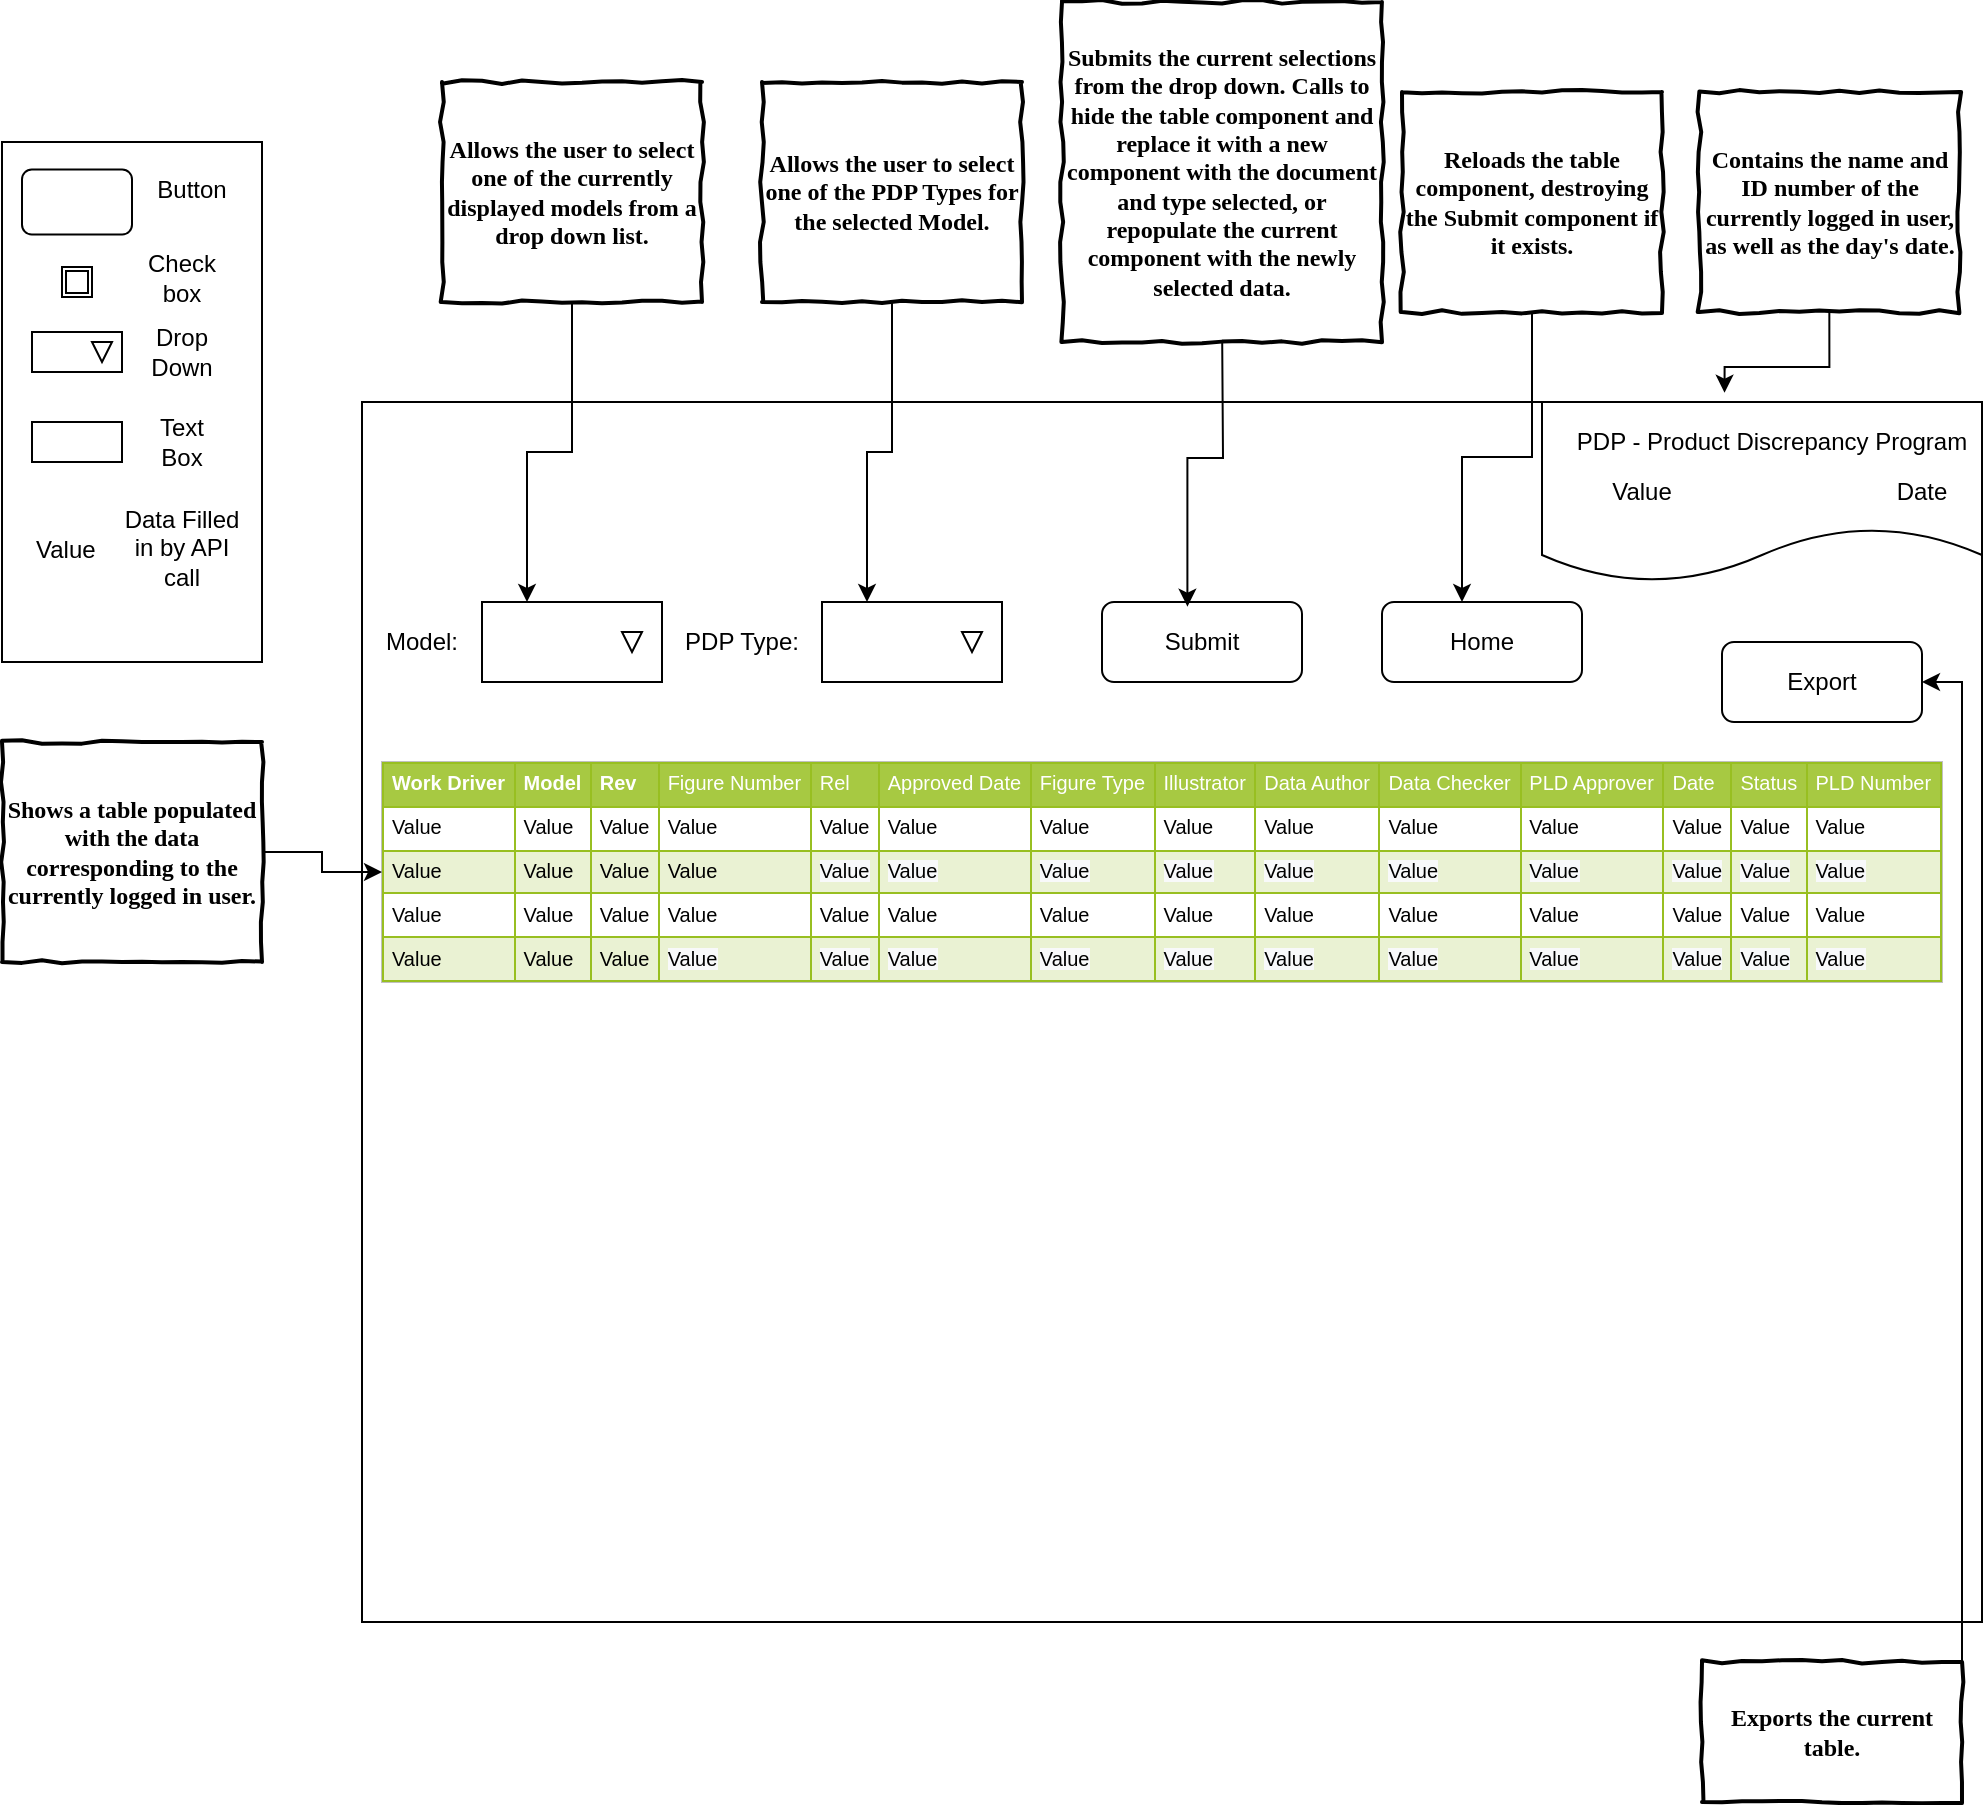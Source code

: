 <mxfile version="12.5.4" type="device"><diagram id="VdrxEoo0eKEBxt20CpD3" name="Page-1"><mxGraphModel dx="1584" dy="728" grid="1" gridSize="10" guides="1" tooltips="1" connect="1" arrows="1" fold="1" page="1" pageScale="1" pageWidth="850" pageHeight="1100" math="0" shadow="0"><root><mxCell id="0"/><mxCell id="1" parent="0"/><mxCell id="2qrqVMrkHnaqbFeeKf9X-1" value="" style="rounded=0;whiteSpace=wrap;html=1;" parent="1" vertex="1"><mxGeometry x="20" y="290" width="810" height="610" as="geometry"/></mxCell><mxCell id="2qrqVMrkHnaqbFeeKf9X-3" value="&lt;table border=&quot;1&quot; width=&quot;100%&quot; cellpadding=&quot;4&quot; style=&quot;width: 100% ; height: 100% ; border-collapse: collapse&quot;&gt;&lt;tbody style=&quot;font-size: 10px&quot;&gt;&lt;tr style=&quot;background-color: #a7c942 ; color: #ffffff ; border: 1px solid #98bf21&quot;&gt;&lt;th align=&quot;left&quot;&gt;Work Driver&lt;/th&gt;&lt;th align=&quot;left&quot;&gt;Model&lt;/th&gt;&lt;th align=&quot;left&quot;&gt;Rev&lt;/th&gt;&lt;td&gt;Figure Number&lt;/td&gt;&lt;td&gt;Rel&lt;/td&gt;&lt;td&gt;Approved Date&lt;/td&gt;&lt;td&gt;Figure Type&lt;/td&gt;&lt;td&gt;Illustrator&lt;/td&gt;&lt;td&gt;Data Author&lt;/td&gt;&lt;td&gt;Data Checker&lt;/td&gt;&lt;td&gt;PLD Approver&lt;/td&gt;&lt;td&gt;Date&lt;/td&gt;&lt;td&gt;Status&lt;/td&gt;&lt;td&gt;PLD Number&lt;/td&gt;&lt;/tr&gt;&lt;tr style=&quot;border: 1px solid #98bf21&quot;&gt;&lt;td&gt;Value&lt;/td&gt;&lt;td&gt;Value&lt;/td&gt;&lt;td&gt;Value&lt;/td&gt;&lt;td&gt;Value&lt;/td&gt;&lt;td&gt;Value&lt;br&gt;&lt;/td&gt;&lt;td&gt;Value&lt;br&gt;&lt;/td&gt;&lt;td&gt;Value&lt;br&gt;&lt;/td&gt;&lt;td&gt;Value&lt;br&gt;&lt;/td&gt;&lt;td&gt;Value&lt;br&gt;&lt;/td&gt;&lt;td&gt;Value&lt;br&gt;&lt;/td&gt;&lt;td&gt;Value&lt;br&gt;&lt;/td&gt;&lt;td&gt;Value&lt;br&gt;&lt;/td&gt;&lt;td&gt;Value&lt;br&gt;&lt;/td&gt;&lt;td&gt;Value&lt;br&gt;&lt;/td&gt;&lt;/tr&gt;&lt;tr style=&quot;background-color: #eaf2d3 ; border: 1px solid #98bf21&quot;&gt;&lt;td&gt;Value&lt;/td&gt;&lt;td&gt;Value&lt;/td&gt;&lt;td&gt;Value&lt;/td&gt;&lt;td&gt;Value&lt;/td&gt;&lt;td&gt;&lt;span style=&quot;background-color: rgb(248 , 249 , 250)&quot;&gt;Value&lt;/span&gt;&lt;br&gt;&lt;/td&gt;&lt;td&gt;&lt;span style=&quot;background-color: rgb(248 , 249 , 250)&quot;&gt;Value&lt;/span&gt;&lt;br&gt;&lt;/td&gt;&lt;td&gt;&lt;span style=&quot;background-color: rgb(248 , 249 , 250)&quot;&gt;Value&lt;/span&gt;&lt;br&gt;&lt;/td&gt;&lt;td&gt;&lt;span style=&quot;background-color: rgb(248 , 249 , 250)&quot;&gt;Value&lt;/span&gt;&lt;br&gt;&lt;/td&gt;&lt;td&gt;&lt;span style=&quot;background-color: rgb(248 , 249 , 250)&quot;&gt;Value&lt;/span&gt;&lt;br&gt;&lt;/td&gt;&lt;td&gt;&lt;span style=&quot;background-color: rgb(248 , 249 , 250)&quot;&gt;Value&lt;/span&gt;&lt;br&gt;&lt;/td&gt;&lt;td&gt;&lt;span style=&quot;background-color: rgb(248 , 249 , 250)&quot;&gt;Value&lt;/span&gt;&lt;br&gt;&lt;/td&gt;&lt;td&gt;&lt;span style=&quot;background-color: rgb(248 , 249 , 250)&quot;&gt;Value&lt;/span&gt;&lt;br&gt;&lt;/td&gt;&lt;td&gt;&lt;span style=&quot;background-color: rgb(248 , 249 , 250)&quot;&gt;Value&lt;/span&gt;&lt;br&gt;&lt;/td&gt;&lt;td&gt;&lt;span style=&quot;background-color: rgb(248 , 249 , 250)&quot;&gt;Value&lt;/span&gt;&lt;br&gt;&lt;/td&gt;&lt;/tr&gt;&lt;tr style=&quot;border: 1px solid #98bf21&quot;&gt;&lt;td&gt;Value&lt;/td&gt;&lt;td&gt;Value&lt;/td&gt;&lt;td&gt;Value&lt;/td&gt;&lt;td&gt;Value&lt;br&gt;&lt;/td&gt;&lt;td&gt;Value&lt;br&gt;&lt;/td&gt;&lt;td&gt;Value&lt;br&gt;&lt;/td&gt;&lt;td&gt;Value&lt;br&gt;&lt;/td&gt;&lt;td&gt;Value&lt;br&gt;&lt;/td&gt;&lt;td&gt;Value&lt;br&gt;&lt;/td&gt;&lt;td&gt;Value&lt;br&gt;&lt;/td&gt;&lt;td&gt;Value&lt;br&gt;&lt;/td&gt;&lt;td&gt;Value&lt;br&gt;&lt;/td&gt;&lt;td&gt;Value&lt;br&gt;&lt;/td&gt;&lt;td&gt;Value&lt;br&gt;&lt;/td&gt;&lt;/tr&gt;&lt;tr style=&quot;background-color: #eaf2d3 ; border: 1px solid #98bf21&quot;&gt;&lt;td&gt;Value&lt;/td&gt;&lt;td&gt;Value&lt;/td&gt;&lt;td&gt;Value&lt;/td&gt;&lt;td&gt;&lt;span style=&quot;background-color: rgb(248 , 249 , 250)&quot;&gt;Value&lt;/span&gt;&lt;br&gt;&lt;/td&gt;&lt;td&gt;&lt;span style=&quot;background-color: rgb(248 , 249 , 250)&quot;&gt;Value&lt;/span&gt;&lt;br&gt;&lt;/td&gt;&lt;td&gt;&lt;span style=&quot;background-color: rgb(248 , 249 , 250)&quot;&gt;Value&lt;/span&gt;&lt;br&gt;&lt;/td&gt;&lt;td&gt;&lt;span style=&quot;background-color: rgb(248 , 249 , 250)&quot;&gt;Value&lt;/span&gt;&lt;br&gt;&lt;/td&gt;&lt;td&gt;&lt;span style=&quot;background-color: rgb(248 , 249 , 250)&quot;&gt;Value&lt;/span&gt;&lt;br&gt;&lt;/td&gt;&lt;td&gt;&lt;span style=&quot;background-color: rgb(248 , 249 , 250)&quot;&gt;Value&lt;/span&gt;&lt;br&gt;&lt;/td&gt;&lt;td&gt;&lt;span style=&quot;background-color: rgb(248 , 249 , 250)&quot;&gt;Value&lt;/span&gt;&lt;br&gt;&lt;/td&gt;&lt;td&gt;&lt;span style=&quot;background-color: rgb(248 , 249 , 250)&quot;&gt;Value&lt;/span&gt;&lt;br&gt;&lt;/td&gt;&lt;td&gt;&lt;span style=&quot;background-color: rgb(248 , 249 , 250)&quot;&gt;Value&lt;/span&gt;&lt;br&gt;&lt;/td&gt;&lt;td&gt;&lt;span style=&quot;background-color: rgb(248 , 249 , 250)&quot;&gt;Value&lt;/span&gt;&lt;br&gt;&lt;/td&gt;&lt;td&gt;&lt;span style=&quot;background-color: rgb(248 , 249 , 250)&quot;&gt;Value&lt;/span&gt;&lt;br&gt;&lt;/td&gt;&lt;/tr&gt;&lt;/tbody&gt;&lt;/table&gt;" style="text;html=1;strokeColor=#c0c0c0;fillColor=#ffffff;overflow=fill;rounded=0;" parent="1" vertex="1"><mxGeometry x="30" y="470" width="780" height="110" as="geometry"/></mxCell><mxCell id="2qrqVMrkHnaqbFeeKf9X-4" value="" style="html=1;whiteSpace=wrap;container=1;recursiveResize=0;collapsible=0;align=left;" parent="1" vertex="1"><mxGeometry x="80" y="390" width="90" height="40" as="geometry"/></mxCell><mxCell id="2qrqVMrkHnaqbFeeKf9X-5" value="" style="triangle;html=1;whiteSpace=wrap;rotation=90;" parent="2qrqVMrkHnaqbFeeKf9X-4" vertex="1"><mxGeometry x="70" y="15" width="10" height="10" as="geometry"/></mxCell><mxCell id="2qrqVMrkHnaqbFeeKf9X-8" value="Model:" style="text;html=1;strokeColor=none;fillColor=none;align=center;verticalAlign=middle;whiteSpace=wrap;rounded=0;" parent="1" vertex="1"><mxGeometry x="30" y="400" width="40" height="20" as="geometry"/></mxCell><mxCell id="2qrqVMrkHnaqbFeeKf9X-11" value="" style="html=1;whiteSpace=wrap;container=1;recursiveResize=0;collapsible=0;align=left;" parent="1" vertex="1"><mxGeometry x="250" y="390" width="90" height="40" as="geometry"/></mxCell><mxCell id="2qrqVMrkHnaqbFeeKf9X-12" value="" style="triangle;html=1;whiteSpace=wrap;rotation=90;" parent="2qrqVMrkHnaqbFeeKf9X-11" vertex="1"><mxGeometry x="70" y="15" width="10" height="10" as="geometry"/></mxCell><mxCell id="2qrqVMrkHnaqbFeeKf9X-13" value="PDP Type:" style="text;html=1;strokeColor=none;fillColor=none;align=center;verticalAlign=middle;whiteSpace=wrap;rounded=0;" parent="1" vertex="1"><mxGeometry x="180" y="400" width="60" height="20" as="geometry"/></mxCell><mxCell id="2qrqVMrkHnaqbFeeKf9X-14" value="Submit" style="rounded=1;whiteSpace=wrap;html=1;" parent="1" vertex="1"><mxGeometry x="390" y="390" width="100" height="40" as="geometry"/></mxCell><mxCell id="2qrqVMrkHnaqbFeeKf9X-15" value="Home" style="rounded=1;whiteSpace=wrap;html=1;" parent="1" vertex="1"><mxGeometry x="530" y="390" width="100" height="40" as="geometry"/></mxCell><mxCell id="2qrqVMrkHnaqbFeeKf9X-17" style="edgeStyle=orthogonalEdgeStyle;rounded=0;orthogonalLoop=1;jettySize=auto;html=1;entryX=0.25;entryY=0;entryDx=0;entryDy=0;" parent="1" source="2qrqVMrkHnaqbFeeKf9X-16" target="2qrqVMrkHnaqbFeeKf9X-4" edge="1"><mxGeometry relative="1" as="geometry"/></mxCell><mxCell id="2qrqVMrkHnaqbFeeKf9X-16" value="Allows the user to select one of the currently displayed models from a drop down list." style="html=1;whiteSpace=wrap;comic=1;strokeWidth=2;fontFamily=Comic Sans MS;fontStyle=1;" parent="1" vertex="1"><mxGeometry x="60" y="130" width="130" height="110" as="geometry"/></mxCell><mxCell id="2qrqVMrkHnaqbFeeKf9X-19" style="edgeStyle=orthogonalEdgeStyle;rounded=0;orthogonalLoop=1;jettySize=auto;html=1;entryX=0.25;entryY=0;entryDx=0;entryDy=0;" parent="1" source="2qrqVMrkHnaqbFeeKf9X-18" target="2qrqVMrkHnaqbFeeKf9X-11" edge="1"><mxGeometry relative="1" as="geometry"/></mxCell><mxCell id="2qrqVMrkHnaqbFeeKf9X-18" value="Allows the user to select one of the PDP Types for the selected Model." style="html=1;whiteSpace=wrap;comic=1;strokeWidth=2;fontFamily=Comic Sans MS;fontStyle=1;" parent="1" vertex="1"><mxGeometry x="220" y="130" width="130" height="110" as="geometry"/></mxCell><mxCell id="2qrqVMrkHnaqbFeeKf9X-21" style="edgeStyle=orthogonalEdgeStyle;rounded=0;orthogonalLoop=1;jettySize=auto;html=1;entryX=0.427;entryY=0.058;entryDx=0;entryDy=0;entryPerimeter=0;" parent="1" target="2qrqVMrkHnaqbFeeKf9X-14" edge="1"><mxGeometry relative="1" as="geometry"><mxPoint x="450" y="245" as="sourcePoint"/></mxGeometry></mxCell><mxCell id="2qrqVMrkHnaqbFeeKf9X-23" style="edgeStyle=orthogonalEdgeStyle;rounded=0;orthogonalLoop=1;jettySize=auto;html=1;entryX=0.4;entryY=0;entryDx=0;entryDy=0;entryPerimeter=0;" parent="1" source="2qrqVMrkHnaqbFeeKf9X-22" target="2qrqVMrkHnaqbFeeKf9X-15" edge="1"><mxGeometry relative="1" as="geometry"/></mxCell><mxCell id="2qrqVMrkHnaqbFeeKf9X-22" value="Reloads the table component, destroying the Submit component if it exists." style="html=1;whiteSpace=wrap;comic=1;strokeWidth=2;fontFamily=Comic Sans MS;fontStyle=1;" parent="1" vertex="1"><mxGeometry x="540" y="135" width="130" height="110" as="geometry"/></mxCell><mxCell id="2qrqVMrkHnaqbFeeKf9X-25" style="edgeStyle=orthogonalEdgeStyle;rounded=0;orthogonalLoop=1;jettySize=auto;html=1;entryX=0;entryY=0.5;entryDx=0;entryDy=0;" parent="1" source="2qrqVMrkHnaqbFeeKf9X-24" target="2qrqVMrkHnaqbFeeKf9X-3" edge="1"><mxGeometry relative="1" as="geometry"/></mxCell><mxCell id="2qrqVMrkHnaqbFeeKf9X-24" value="Shows a table populated with the data corresponding to the currently logged in user." style="html=1;whiteSpace=wrap;comic=1;strokeWidth=2;fontFamily=Comic Sans MS;fontStyle=1;" parent="1" vertex="1"><mxGeometry x="-160" y="460" width="130" height="110" as="geometry"/></mxCell><mxCell id="ippBsYRPYSKVpSe7Ald7-1" value="Submits the current selections from the drop down. Calls to hide the table component and replace it with a new component with the document and type selected, or repopulate the current component with the newly selected data." style="html=1;whiteSpace=wrap;comic=1;strokeWidth=2;fontFamily=Comic Sans MS;fontStyle=1;" parent="1" vertex="1"><mxGeometry x="370" y="90" width="160" height="170" as="geometry"/></mxCell><mxCell id="6sHiBVdV07OauG1Wcv2T-1" value="" style="shape=document;whiteSpace=wrap;html=1;boundedLbl=1;" vertex="1" parent="1"><mxGeometry x="610" y="290" width="220" height="90" as="geometry"/></mxCell><mxCell id="6sHiBVdV07OauG1Wcv2T-2" value="PDP - Product Discrepancy Program" style="text;html=1;strokeColor=none;fillColor=none;align=center;verticalAlign=middle;whiteSpace=wrap;rounded=0;" vertex="1" parent="1"><mxGeometry x="620" y="300" width="210" height="20" as="geometry"/></mxCell><mxCell id="6sHiBVdV07OauG1Wcv2T-3" value="Value" style="text;html=1;strokeColor=none;fillColor=none;align=center;verticalAlign=middle;whiteSpace=wrap;rounded=0;" vertex="1" parent="1"><mxGeometry x="640" y="325" width="40" height="20" as="geometry"/></mxCell><mxCell id="6sHiBVdV07OauG1Wcv2T-4" value="Date" style="text;html=1;strokeColor=none;fillColor=none;align=center;verticalAlign=middle;whiteSpace=wrap;rounded=0;" vertex="1" parent="1"><mxGeometry x="780" y="325" width="40" height="20" as="geometry"/></mxCell><mxCell id="6sHiBVdV07OauG1Wcv2T-7" value="" style="rounded=0;whiteSpace=wrap;html=1;" vertex="1" parent="1"><mxGeometry x="-160" y="160" width="130" height="260" as="geometry"/></mxCell><mxCell id="6sHiBVdV07OauG1Wcv2T-8" value="" style="shape=ext;double=1;whiteSpace=wrap;html=1;aspect=fixed;" vertex="1" parent="1"><mxGeometry x="-130" y="222.5" width="15" height="15" as="geometry"/></mxCell><mxCell id="6sHiBVdV07OauG1Wcv2T-9" value="" style="html=1;whiteSpace=wrap;container=1;recursiveResize=0;collapsible=0;align=left;" vertex="1" parent="1"><mxGeometry x="-145" y="255" width="45" height="20" as="geometry"/></mxCell><mxCell id="6sHiBVdV07OauG1Wcv2T-10" value="" style="triangle;html=1;whiteSpace=wrap;rotation=90;" vertex="1" parent="6sHiBVdV07OauG1Wcv2T-9"><mxGeometry x="30" y="5" width="10" height="10" as="geometry"/></mxCell><mxCell id="6sHiBVdV07OauG1Wcv2T-11" value="Check box" style="text;html=1;strokeColor=none;fillColor=none;align=center;verticalAlign=middle;whiteSpace=wrap;rounded=0;" vertex="1" parent="1"><mxGeometry x="-90" y="217.5" width="40" height="20" as="geometry"/></mxCell><mxCell id="6sHiBVdV07OauG1Wcv2T-12" value="Drop Down" style="text;html=1;strokeColor=none;fillColor=none;align=center;verticalAlign=middle;whiteSpace=wrap;rounded=0;" vertex="1" parent="1"><mxGeometry x="-90" y="255" width="40" height="20" as="geometry"/></mxCell><mxCell id="6sHiBVdV07OauG1Wcv2T-13" value="" style="rounded=0;whiteSpace=wrap;html=1;" vertex="1" parent="1"><mxGeometry x="-145" y="300" width="45" height="20" as="geometry"/></mxCell><mxCell id="6sHiBVdV07OauG1Wcv2T-14" value="Text Box" style="text;html=1;strokeColor=none;fillColor=none;align=center;verticalAlign=middle;whiteSpace=wrap;rounded=0;" vertex="1" parent="1"><mxGeometry x="-90" y="300" width="40" height="20" as="geometry"/></mxCell><mxCell id="6sHiBVdV07OauG1Wcv2T-15" value="Value" style="text;html=1;" vertex="1" parent="1"><mxGeometry x="-145" y="350" width="60" height="30" as="geometry"/></mxCell><mxCell id="6sHiBVdV07OauG1Wcv2T-16" value="Data Filled in by API call" style="text;html=1;strokeColor=none;fillColor=none;align=center;verticalAlign=middle;whiteSpace=wrap;rounded=0;" vertex="1" parent="1"><mxGeometry x="-100" y="352.67" width="60" height="20" as="geometry"/></mxCell><mxCell id="6sHiBVdV07OauG1Wcv2T-18" style="edgeStyle=orthogonalEdgeStyle;rounded=0;orthogonalLoop=1;jettySize=auto;html=1;exitX=0.5;exitY=1;exitDx=0;exitDy=0;entryX=0.387;entryY=-0.733;entryDx=0;entryDy=0;entryPerimeter=0;" edge="1" parent="1" source="6sHiBVdV07OauG1Wcv2T-17" target="6sHiBVdV07OauG1Wcv2T-2"><mxGeometry relative="1" as="geometry"/></mxCell><mxCell id="6sHiBVdV07OauG1Wcv2T-17" value="Contains the name and ID number of the currently logged in user, as well as the day's date." style="html=1;whiteSpace=wrap;comic=1;strokeWidth=2;fontFamily=Comic Sans MS;fontStyle=1;" vertex="1" parent="1"><mxGeometry x="688.67" y="135" width="130" height="110" as="geometry"/></mxCell><mxCell id="6sHiBVdV07OauG1Wcv2T-19" value="" style="rounded=1;whiteSpace=wrap;html=1;" vertex="1" parent="1"><mxGeometry x="-150" y="173.75" width="55" height="32.5" as="geometry"/></mxCell><mxCell id="6sHiBVdV07OauG1Wcv2T-20" value="Button" style="text;html=1;strokeColor=none;fillColor=none;align=center;verticalAlign=middle;whiteSpace=wrap;rounded=0;" vertex="1" parent="1"><mxGeometry x="-85" y="173.75" width="40" height="20" as="geometry"/></mxCell><mxCell id="6sHiBVdV07OauG1Wcv2T-21" value="Export" style="rounded=1;whiteSpace=wrap;html=1;" vertex="1" parent="1"><mxGeometry x="700" y="410" width="100" height="40" as="geometry"/></mxCell><mxCell id="6sHiBVdV07OauG1Wcv2T-23" style="edgeStyle=orthogonalEdgeStyle;rounded=0;orthogonalLoop=1;jettySize=auto;html=1;exitX=1;exitY=0;exitDx=0;exitDy=0;entryX=1;entryY=0.5;entryDx=0;entryDy=0;" edge="1" parent="1" source="6sHiBVdV07OauG1Wcv2T-22" target="6sHiBVdV07OauG1Wcv2T-21"><mxGeometry relative="1" as="geometry"/></mxCell><mxCell id="6sHiBVdV07OauG1Wcv2T-22" value="Exports the current table." style="html=1;whiteSpace=wrap;comic=1;strokeWidth=2;fontFamily=Comic Sans MS;fontStyle=1;" vertex="1" parent="1"><mxGeometry x="690" y="920" width="130" height="70" as="geometry"/></mxCell></root></mxGraphModel></diagram></mxfile>